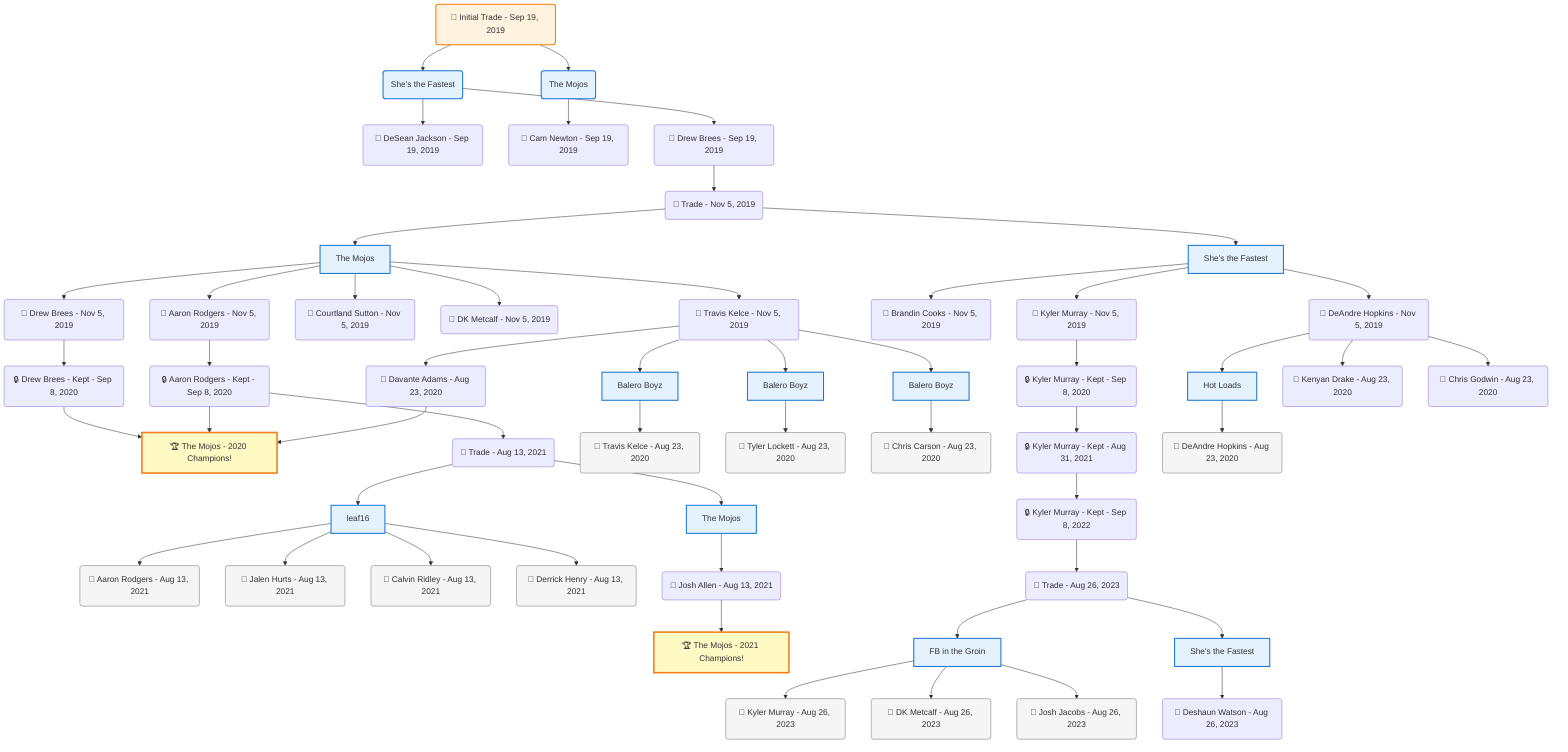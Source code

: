 flowchart TD

    TRADE_MAIN("🔄 Initial Trade - Sep 19, 2019")
    TEAM_1("She's the Fastest")
    TEAM_2("The Mojos")
    NODE_c064374a-aa94-4b1b-a672-19360f93a5e3("🔄 DeSean Jackson - Sep 19, 2019")
    NODE_5923fc5a-4a08-40f5-a8db-982b5516d806("🔄 Cam Newton - Sep 19, 2019")
    NODE_68b79e3b-49d8-4244-8784-a18531d13213("🔄 Drew Brees - Sep 19, 2019")
    TRADE_a667e923-b77e-43eb-954f-25ccba06a2e8_3("🔄 Trade - Nov 5, 2019")
    TEAM_bbe2d0ad-54cf-4c22-be82-b2a5f262a157_4["The Mojos"]
    NODE_7be406af-761c-4c8e-bc5c-0f25676e9648("🔄 Drew Brees - Nov 5, 2019")
    NODE_0b7b3fb5-6864-4416-9164-e0fc45c99ab7("🔒 Drew Brees - Kept - Sep 8, 2020")
    CHAMP_bbe2d0ad-54cf-4c22-be82-b2a5f262a157_2020["🏆 The Mojos - 2020 Champions!"]
    NODE_5af397d0-26f8-42f1-9c47-64d3f8fe8285("🔄 Aaron Rodgers - Nov 5, 2019")
    NODE_047e0de7-c51b-4c5b-9d83-266f6b01c070("🔒 Aaron Rodgers - Kept - Sep 8, 2020")
    TRADE_e4fccfb4-45d7-4b39-b3fa-3c821d621471_5("🔄 Trade - Aug 13, 2021")
    TEAM_66fb98f4-89a7-45f9-893a-b41d71e6249d_6["leaf16"]
    NODE_6bb3e177-7ff8-41ea-acd8-56f4f56e1b25("🔄 Aaron Rodgers - Aug 13, 2021")
    NODE_5e353109-3472-43ef-a0e0-668c3c5fc77f("🔄 Jalen Hurts - Aug 13, 2021")
    NODE_ef11cc07-e07a-4645-bf87-834813f2a0d8("🔄 Calvin Ridley - Aug 13, 2021")
    NODE_3a3f7e20-ef59-4dec-a510-94df4939aa24("🔄 Derrick Henry - Aug 13, 2021")
    TEAM_bbe2d0ad-54cf-4c22-be82-b2a5f262a157_7["The Mojos"]
    NODE_2ad2f5a6-4438-4752-a150-99aee3abd7df("🔄 Josh Allen - Aug 13, 2021")
    CHAMP_bbe2d0ad-54cf-4c22-be82-b2a5f262a157_2021["🏆 The Mojos - 2021 Champions!"]
    NODE_be8fa4a3-53ab-4b4d-a635-81eab2bd44a9("🔄 Courtland Sutton - Nov 5, 2019")
    NODE_a2e35b9f-dfdd-4358-9503-dbda9ce23f28("🔄 DK Metcalf - Nov 5, 2019")
    NODE_b92ddfc1-1e22-41c5-8494-fedbc0a7ed77("🔄 Travis Kelce - Nov 5, 2019")
    TEAM_2feaf03e-fb22-498e-ac8f-e596b6ba7810_8["Balero Boyz"]
    NODE_49662a29-4518-4f4e-9e3f-6e93451a9b81("🔄 Travis Kelce - Aug 23, 2020")
    NODE_095b2baf-5664-4cff-9797-06c0e639366c("🔄 Davante Adams - Aug 23, 2020")
    TEAM_2feaf03e-fb22-498e-ac8f-e596b6ba7810_9["Balero Boyz"]
    NODE_da510d43-fcf9-45a7-b393-31f8307f790c("🔄 Tyler Lockett - Aug 23, 2020")
    TEAM_2feaf03e-fb22-498e-ac8f-e596b6ba7810_10["Balero Boyz"]
    NODE_e62a406e-ac9b-487c-8b60-f57648ed8c85("🔄 Chris Carson - Aug 23, 2020")
    TEAM_4449259f-64af-44fd-9235-1facc0926234_11["She's the Fastest"]
    NODE_b4bf3bc1-983b-4554-84ec-7840212803a8("🔄 Brandin Cooks - Nov 5, 2019")
    NODE_68cbe36e-1263-4591-b70a-8902c6d0f86b("🔄 Kyler Murray - Nov 5, 2019")
    NODE_7a4e5ab1-ddff-4217-99b4-80b97b2550c0("🔒 Kyler Murray - Kept - Sep 8, 2020")
    NODE_2aaaf3bf-2976-4257-b0f4-b198d1719b17("🔒 Kyler Murray - Kept - Aug 31, 2021")
    NODE_b46f79ff-a9d3-40cf-820d-fd73d6899293("🔒 Kyler Murray - Kept - Sep 8, 2022")
    TRADE_10f0728c-547e-4a2c-b5c6-cc9deec01d7a_12("🔄 Trade - Aug 26, 2023")
    TEAM_f483ecf1-cd17-4991-854b-e52dfc957b45_13["FB in the Groin"]
    NODE_6e064389-09b8-458e-b46b-337eb7318f14("🔄 Kyler Murray - Aug 26, 2023")
    NODE_ee435169-0602-428f-a779-b37ff53dc088("🔄 DK Metcalf - Aug 26, 2023")
    NODE_1ae3fee8-1da4-42d7-aa35-de49ef042a40("🔄 Josh Jacobs - Aug 26, 2023")
    TEAM_4449259f-64af-44fd-9235-1facc0926234_14["She's the Fastest"]
    NODE_5fe28168-367e-40ca-a437-33b34cb5a0fb("🔄 Deshaun Watson - Aug 26, 2023")
    NODE_b67baf67-df27-40d3-9fca-9bcf1039868d("🔄 DeAndre Hopkins - Nov 5, 2019")
    TEAM_8e9f18ff-62c3-40e8-bb10-32f74cf4ee33_15["Hot Loads"]
    NODE_634ccd28-8ac2-4260-a31f-44769b4637aa("🔄 DeAndre Hopkins - Aug 23, 2020")
    NODE_eaa082b2-26ff-42a7-84e0-1d53c9a2af29("🔄 Kenyan Drake - Aug 23, 2020")
    NODE_7338af52-9e6f-4277-aeb6-f78afe346197("🔄 Chris Godwin - Aug 23, 2020")

    TRADE_MAIN --> TEAM_1
    TRADE_MAIN --> TEAM_2
    TEAM_1 --> NODE_c064374a-aa94-4b1b-a672-19360f93a5e3
    TEAM_2 --> NODE_5923fc5a-4a08-40f5-a8db-982b5516d806
    TEAM_1 --> NODE_68b79e3b-49d8-4244-8784-a18531d13213
    NODE_68b79e3b-49d8-4244-8784-a18531d13213 --> TRADE_a667e923-b77e-43eb-954f-25ccba06a2e8_3
    TRADE_a667e923-b77e-43eb-954f-25ccba06a2e8_3 --> TEAM_bbe2d0ad-54cf-4c22-be82-b2a5f262a157_4
    TEAM_bbe2d0ad-54cf-4c22-be82-b2a5f262a157_4 --> NODE_7be406af-761c-4c8e-bc5c-0f25676e9648
    NODE_7be406af-761c-4c8e-bc5c-0f25676e9648 --> NODE_0b7b3fb5-6864-4416-9164-e0fc45c99ab7
    NODE_0b7b3fb5-6864-4416-9164-e0fc45c99ab7 --> CHAMP_bbe2d0ad-54cf-4c22-be82-b2a5f262a157_2020
    TEAM_bbe2d0ad-54cf-4c22-be82-b2a5f262a157_4 --> NODE_5af397d0-26f8-42f1-9c47-64d3f8fe8285
    NODE_5af397d0-26f8-42f1-9c47-64d3f8fe8285 --> NODE_047e0de7-c51b-4c5b-9d83-266f6b01c070
    NODE_047e0de7-c51b-4c5b-9d83-266f6b01c070 --> CHAMP_bbe2d0ad-54cf-4c22-be82-b2a5f262a157_2020
    NODE_047e0de7-c51b-4c5b-9d83-266f6b01c070 --> TRADE_e4fccfb4-45d7-4b39-b3fa-3c821d621471_5
    TRADE_e4fccfb4-45d7-4b39-b3fa-3c821d621471_5 --> TEAM_66fb98f4-89a7-45f9-893a-b41d71e6249d_6
    TEAM_66fb98f4-89a7-45f9-893a-b41d71e6249d_6 --> NODE_6bb3e177-7ff8-41ea-acd8-56f4f56e1b25
    TEAM_66fb98f4-89a7-45f9-893a-b41d71e6249d_6 --> NODE_5e353109-3472-43ef-a0e0-668c3c5fc77f
    TEAM_66fb98f4-89a7-45f9-893a-b41d71e6249d_6 --> NODE_ef11cc07-e07a-4645-bf87-834813f2a0d8
    TEAM_66fb98f4-89a7-45f9-893a-b41d71e6249d_6 --> NODE_3a3f7e20-ef59-4dec-a510-94df4939aa24
    TRADE_e4fccfb4-45d7-4b39-b3fa-3c821d621471_5 --> TEAM_bbe2d0ad-54cf-4c22-be82-b2a5f262a157_7
    TEAM_bbe2d0ad-54cf-4c22-be82-b2a5f262a157_7 --> NODE_2ad2f5a6-4438-4752-a150-99aee3abd7df
    NODE_2ad2f5a6-4438-4752-a150-99aee3abd7df --> CHAMP_bbe2d0ad-54cf-4c22-be82-b2a5f262a157_2021
    TEAM_bbe2d0ad-54cf-4c22-be82-b2a5f262a157_4 --> NODE_be8fa4a3-53ab-4b4d-a635-81eab2bd44a9
    TEAM_bbe2d0ad-54cf-4c22-be82-b2a5f262a157_4 --> NODE_a2e35b9f-dfdd-4358-9503-dbda9ce23f28
    TEAM_bbe2d0ad-54cf-4c22-be82-b2a5f262a157_4 --> NODE_b92ddfc1-1e22-41c5-8494-fedbc0a7ed77
    NODE_b92ddfc1-1e22-41c5-8494-fedbc0a7ed77 --> TEAM_2feaf03e-fb22-498e-ac8f-e596b6ba7810_8
    TEAM_2feaf03e-fb22-498e-ac8f-e596b6ba7810_8 --> NODE_49662a29-4518-4f4e-9e3f-6e93451a9b81
    NODE_b92ddfc1-1e22-41c5-8494-fedbc0a7ed77 --> NODE_095b2baf-5664-4cff-9797-06c0e639366c
    NODE_095b2baf-5664-4cff-9797-06c0e639366c --> CHAMP_bbe2d0ad-54cf-4c22-be82-b2a5f262a157_2020
    NODE_b92ddfc1-1e22-41c5-8494-fedbc0a7ed77 --> TEAM_2feaf03e-fb22-498e-ac8f-e596b6ba7810_9
    TEAM_2feaf03e-fb22-498e-ac8f-e596b6ba7810_9 --> NODE_da510d43-fcf9-45a7-b393-31f8307f790c
    NODE_b92ddfc1-1e22-41c5-8494-fedbc0a7ed77 --> TEAM_2feaf03e-fb22-498e-ac8f-e596b6ba7810_10
    TEAM_2feaf03e-fb22-498e-ac8f-e596b6ba7810_10 --> NODE_e62a406e-ac9b-487c-8b60-f57648ed8c85
    TRADE_a667e923-b77e-43eb-954f-25ccba06a2e8_3 --> TEAM_4449259f-64af-44fd-9235-1facc0926234_11
    TEAM_4449259f-64af-44fd-9235-1facc0926234_11 --> NODE_b4bf3bc1-983b-4554-84ec-7840212803a8
    TEAM_4449259f-64af-44fd-9235-1facc0926234_11 --> NODE_68cbe36e-1263-4591-b70a-8902c6d0f86b
    NODE_68cbe36e-1263-4591-b70a-8902c6d0f86b --> NODE_7a4e5ab1-ddff-4217-99b4-80b97b2550c0
    NODE_7a4e5ab1-ddff-4217-99b4-80b97b2550c0 --> NODE_2aaaf3bf-2976-4257-b0f4-b198d1719b17
    NODE_2aaaf3bf-2976-4257-b0f4-b198d1719b17 --> NODE_b46f79ff-a9d3-40cf-820d-fd73d6899293
    NODE_b46f79ff-a9d3-40cf-820d-fd73d6899293 --> TRADE_10f0728c-547e-4a2c-b5c6-cc9deec01d7a_12
    TRADE_10f0728c-547e-4a2c-b5c6-cc9deec01d7a_12 --> TEAM_f483ecf1-cd17-4991-854b-e52dfc957b45_13
    TEAM_f483ecf1-cd17-4991-854b-e52dfc957b45_13 --> NODE_6e064389-09b8-458e-b46b-337eb7318f14
    TEAM_f483ecf1-cd17-4991-854b-e52dfc957b45_13 --> NODE_ee435169-0602-428f-a779-b37ff53dc088
    TEAM_f483ecf1-cd17-4991-854b-e52dfc957b45_13 --> NODE_1ae3fee8-1da4-42d7-aa35-de49ef042a40
    TRADE_10f0728c-547e-4a2c-b5c6-cc9deec01d7a_12 --> TEAM_4449259f-64af-44fd-9235-1facc0926234_14
    TEAM_4449259f-64af-44fd-9235-1facc0926234_14 --> NODE_5fe28168-367e-40ca-a437-33b34cb5a0fb
    TEAM_4449259f-64af-44fd-9235-1facc0926234_11 --> NODE_b67baf67-df27-40d3-9fca-9bcf1039868d
    NODE_b67baf67-df27-40d3-9fca-9bcf1039868d --> TEAM_8e9f18ff-62c3-40e8-bb10-32f74cf4ee33_15
    TEAM_8e9f18ff-62c3-40e8-bb10-32f74cf4ee33_15 --> NODE_634ccd28-8ac2-4260-a31f-44769b4637aa
    NODE_b67baf67-df27-40d3-9fca-9bcf1039868d --> NODE_eaa082b2-26ff-42a7-84e0-1d53c9a2af29
    NODE_b67baf67-df27-40d3-9fca-9bcf1039868d --> NODE_7338af52-9e6f-4277-aeb6-f78afe346197

    %% Node styling
    classDef teamNode fill:#e3f2fd,stroke:#1976d2,stroke-width:2px
    classDef tradeNode fill:#fff3e0,stroke:#f57c00,stroke-width:2px
    classDef playerNode fill:#f3e5f5,stroke:#7b1fa2,stroke-width:1px
    classDef nonRootPlayerNode fill:#f5f5f5,stroke:#757575,stroke-width:1px
    classDef endNode fill:#ffebee,stroke:#c62828,stroke-width:2px
    classDef waiverNode fill:#e8f5e8,stroke:#388e3c,stroke-width:2px
    classDef championshipNode fill:#fff9c4,stroke:#f57f17,stroke-width:3px

    class TEAM_1,TEAM_2,TEAM_bbe2d0ad-54cf-4c22-be82-b2a5f262a157_4,TEAM_66fb98f4-89a7-45f9-893a-b41d71e6249d_6,TEAM_bbe2d0ad-54cf-4c22-be82-b2a5f262a157_7,TEAM_2feaf03e-fb22-498e-ac8f-e596b6ba7810_8,TEAM_2feaf03e-fb22-498e-ac8f-e596b6ba7810_9,TEAM_2feaf03e-fb22-498e-ac8f-e596b6ba7810_10,TEAM_4449259f-64af-44fd-9235-1facc0926234_11,TEAM_f483ecf1-cd17-4991-854b-e52dfc957b45_13,TEAM_4449259f-64af-44fd-9235-1facc0926234_14,TEAM_8e9f18ff-62c3-40e8-bb10-32f74cf4ee33_15 teamNode
    class CHAMP_bbe2d0ad-54cf-4c22-be82-b2a5f262a157_2020,CHAMP_bbe2d0ad-54cf-4c22-be82-b2a5f262a157_2021 championshipNode
    class NODE_6bb3e177-7ff8-41ea-acd8-56f4f56e1b25,NODE_5e353109-3472-43ef-a0e0-668c3c5fc77f,NODE_ef11cc07-e07a-4645-bf87-834813f2a0d8,NODE_3a3f7e20-ef59-4dec-a510-94df4939aa24,NODE_49662a29-4518-4f4e-9e3f-6e93451a9b81,NODE_da510d43-fcf9-45a7-b393-31f8307f790c,NODE_e62a406e-ac9b-487c-8b60-f57648ed8c85,NODE_6e064389-09b8-458e-b46b-337eb7318f14,NODE_ee435169-0602-428f-a779-b37ff53dc088,NODE_1ae3fee8-1da4-42d7-aa35-de49ef042a40,NODE_634ccd28-8ac2-4260-a31f-44769b4637aa nonRootPlayerNode
    class TRADE_MAIN tradeNode